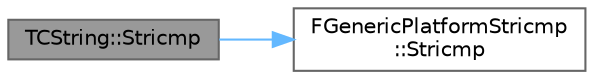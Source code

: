 digraph "TCString::Stricmp"
{
 // INTERACTIVE_SVG=YES
 // LATEX_PDF_SIZE
  bgcolor="transparent";
  edge [fontname=Helvetica,fontsize=10,labelfontname=Helvetica,labelfontsize=10];
  node [fontname=Helvetica,fontsize=10,shape=box,height=0.2,width=0.4];
  rankdir="LR";
  Node1 [id="Node000001",label="TCString::Stricmp",height=0.2,width=0.4,color="gray40", fillcolor="grey60", style="filled", fontcolor="black",tooltip="stricmp wrapper"];
  Node1 -> Node2 [id="edge1_Node000001_Node000002",color="steelblue1",style="solid",tooltip=" "];
  Node2 [id="Node000002",label="FGenericPlatformStricmp\l::Stricmp",height=0.2,width=0.4,color="grey40", fillcolor="white", style="filled",URL="$db/dd5/structFGenericPlatformStricmp.html#ad8900c812170a23a97a7036fb519552d",tooltip=" "];
}
